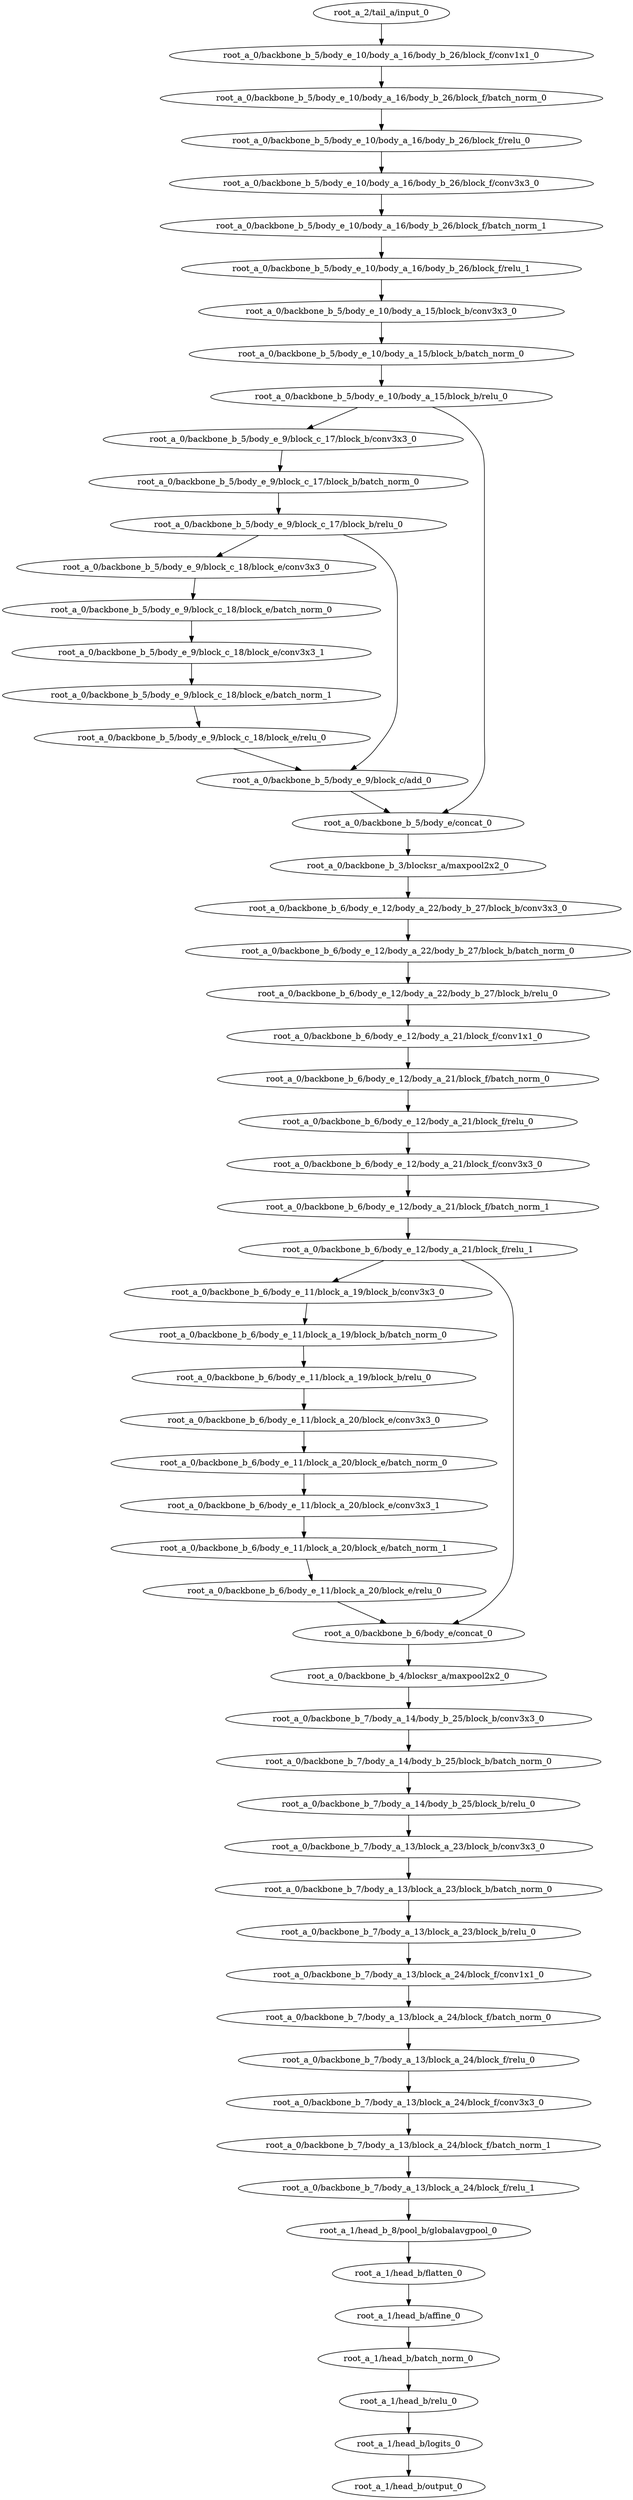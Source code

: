 digraph root_a {
	"root_a_2/tail_a/input_0"
	"root_a_0/backbone_b_5/body_e_10/body_a_16/body_b_26/block_f/conv1x1_0"
	"root_a_0/backbone_b_5/body_e_10/body_a_16/body_b_26/block_f/batch_norm_0"
	"root_a_0/backbone_b_5/body_e_10/body_a_16/body_b_26/block_f/relu_0"
	"root_a_0/backbone_b_5/body_e_10/body_a_16/body_b_26/block_f/conv3x3_0"
	"root_a_0/backbone_b_5/body_e_10/body_a_16/body_b_26/block_f/batch_norm_1"
	"root_a_0/backbone_b_5/body_e_10/body_a_16/body_b_26/block_f/relu_1"
	"root_a_0/backbone_b_5/body_e_10/body_a_15/block_b/conv3x3_0"
	"root_a_0/backbone_b_5/body_e_10/body_a_15/block_b/batch_norm_0"
	"root_a_0/backbone_b_5/body_e_10/body_a_15/block_b/relu_0"
	"root_a_0/backbone_b_5/body_e_9/block_c_17/block_b/conv3x3_0"
	"root_a_0/backbone_b_5/body_e_9/block_c_17/block_b/batch_norm_0"
	"root_a_0/backbone_b_5/body_e_9/block_c_17/block_b/relu_0"
	"root_a_0/backbone_b_5/body_e_9/block_c_18/block_e/conv3x3_0"
	"root_a_0/backbone_b_5/body_e_9/block_c_18/block_e/batch_norm_0"
	"root_a_0/backbone_b_5/body_e_9/block_c_18/block_e/conv3x3_1"
	"root_a_0/backbone_b_5/body_e_9/block_c_18/block_e/batch_norm_1"
	"root_a_0/backbone_b_5/body_e_9/block_c_18/block_e/relu_0"
	"root_a_0/backbone_b_5/body_e_9/block_c/add_0"
	"root_a_0/backbone_b_5/body_e/concat_0"
	"root_a_0/backbone_b_3/blocksr_a/maxpool2x2_0"
	"root_a_0/backbone_b_6/body_e_12/body_a_22/body_b_27/block_b/conv3x3_0"
	"root_a_0/backbone_b_6/body_e_12/body_a_22/body_b_27/block_b/batch_norm_0"
	"root_a_0/backbone_b_6/body_e_12/body_a_22/body_b_27/block_b/relu_0"
	"root_a_0/backbone_b_6/body_e_12/body_a_21/block_f/conv1x1_0"
	"root_a_0/backbone_b_6/body_e_12/body_a_21/block_f/batch_norm_0"
	"root_a_0/backbone_b_6/body_e_12/body_a_21/block_f/relu_0"
	"root_a_0/backbone_b_6/body_e_12/body_a_21/block_f/conv3x3_0"
	"root_a_0/backbone_b_6/body_e_12/body_a_21/block_f/batch_norm_1"
	"root_a_0/backbone_b_6/body_e_12/body_a_21/block_f/relu_1"
	"root_a_0/backbone_b_6/body_e_11/block_a_19/block_b/conv3x3_0"
	"root_a_0/backbone_b_6/body_e_11/block_a_19/block_b/batch_norm_0"
	"root_a_0/backbone_b_6/body_e_11/block_a_19/block_b/relu_0"
	"root_a_0/backbone_b_6/body_e_11/block_a_20/block_e/conv3x3_0"
	"root_a_0/backbone_b_6/body_e_11/block_a_20/block_e/batch_norm_0"
	"root_a_0/backbone_b_6/body_e_11/block_a_20/block_e/conv3x3_1"
	"root_a_0/backbone_b_6/body_e_11/block_a_20/block_e/batch_norm_1"
	"root_a_0/backbone_b_6/body_e_11/block_a_20/block_e/relu_0"
	"root_a_0/backbone_b_6/body_e/concat_0"
	"root_a_0/backbone_b_4/blocksr_a/maxpool2x2_0"
	"root_a_0/backbone_b_7/body_a_14/body_b_25/block_b/conv3x3_0"
	"root_a_0/backbone_b_7/body_a_14/body_b_25/block_b/batch_norm_0"
	"root_a_0/backbone_b_7/body_a_14/body_b_25/block_b/relu_0"
	"root_a_0/backbone_b_7/body_a_13/block_a_23/block_b/conv3x3_0"
	"root_a_0/backbone_b_7/body_a_13/block_a_23/block_b/batch_norm_0"
	"root_a_0/backbone_b_7/body_a_13/block_a_23/block_b/relu_0"
	"root_a_0/backbone_b_7/body_a_13/block_a_24/block_f/conv1x1_0"
	"root_a_0/backbone_b_7/body_a_13/block_a_24/block_f/batch_norm_0"
	"root_a_0/backbone_b_7/body_a_13/block_a_24/block_f/relu_0"
	"root_a_0/backbone_b_7/body_a_13/block_a_24/block_f/conv3x3_0"
	"root_a_0/backbone_b_7/body_a_13/block_a_24/block_f/batch_norm_1"
	"root_a_0/backbone_b_7/body_a_13/block_a_24/block_f/relu_1"
	"root_a_1/head_b_8/pool_b/globalavgpool_0"
	"root_a_1/head_b/flatten_0"
	"root_a_1/head_b/affine_0"
	"root_a_1/head_b/batch_norm_0"
	"root_a_1/head_b/relu_0"
	"root_a_1/head_b/logits_0"
	"root_a_1/head_b/output_0"

	"root_a_2/tail_a/input_0" -> "root_a_0/backbone_b_5/body_e_10/body_a_16/body_b_26/block_f/conv1x1_0"
	"root_a_0/backbone_b_5/body_e_10/body_a_16/body_b_26/block_f/conv1x1_0" -> "root_a_0/backbone_b_5/body_e_10/body_a_16/body_b_26/block_f/batch_norm_0"
	"root_a_0/backbone_b_5/body_e_10/body_a_16/body_b_26/block_f/batch_norm_0" -> "root_a_0/backbone_b_5/body_e_10/body_a_16/body_b_26/block_f/relu_0"
	"root_a_0/backbone_b_5/body_e_10/body_a_16/body_b_26/block_f/relu_0" -> "root_a_0/backbone_b_5/body_e_10/body_a_16/body_b_26/block_f/conv3x3_0"
	"root_a_0/backbone_b_5/body_e_10/body_a_16/body_b_26/block_f/conv3x3_0" -> "root_a_0/backbone_b_5/body_e_10/body_a_16/body_b_26/block_f/batch_norm_1"
	"root_a_0/backbone_b_5/body_e_10/body_a_16/body_b_26/block_f/batch_norm_1" -> "root_a_0/backbone_b_5/body_e_10/body_a_16/body_b_26/block_f/relu_1"
	"root_a_0/backbone_b_5/body_e_10/body_a_16/body_b_26/block_f/relu_1" -> "root_a_0/backbone_b_5/body_e_10/body_a_15/block_b/conv3x3_0"
	"root_a_0/backbone_b_5/body_e_10/body_a_15/block_b/conv3x3_0" -> "root_a_0/backbone_b_5/body_e_10/body_a_15/block_b/batch_norm_0"
	"root_a_0/backbone_b_5/body_e_10/body_a_15/block_b/batch_norm_0" -> "root_a_0/backbone_b_5/body_e_10/body_a_15/block_b/relu_0"
	"root_a_0/backbone_b_5/body_e_10/body_a_15/block_b/relu_0" -> "root_a_0/backbone_b_5/body_e_9/block_c_17/block_b/conv3x3_0"
	"root_a_0/backbone_b_5/body_e_9/block_c_17/block_b/conv3x3_0" -> "root_a_0/backbone_b_5/body_e_9/block_c_17/block_b/batch_norm_0"
	"root_a_0/backbone_b_5/body_e_9/block_c_17/block_b/batch_norm_0" -> "root_a_0/backbone_b_5/body_e_9/block_c_17/block_b/relu_0"
	"root_a_0/backbone_b_5/body_e_9/block_c_17/block_b/relu_0" -> "root_a_0/backbone_b_5/body_e_9/block_c_18/block_e/conv3x3_0"
	"root_a_0/backbone_b_5/body_e_9/block_c_18/block_e/conv3x3_0" -> "root_a_0/backbone_b_5/body_e_9/block_c_18/block_e/batch_norm_0"
	"root_a_0/backbone_b_5/body_e_9/block_c_18/block_e/batch_norm_0" -> "root_a_0/backbone_b_5/body_e_9/block_c_18/block_e/conv3x3_1"
	"root_a_0/backbone_b_5/body_e_9/block_c_18/block_e/conv3x3_1" -> "root_a_0/backbone_b_5/body_e_9/block_c_18/block_e/batch_norm_1"
	"root_a_0/backbone_b_5/body_e_9/block_c_18/block_e/batch_norm_1" -> "root_a_0/backbone_b_5/body_e_9/block_c_18/block_e/relu_0"
	"root_a_0/backbone_b_5/body_e_9/block_c_18/block_e/relu_0" -> "root_a_0/backbone_b_5/body_e_9/block_c/add_0"
	"root_a_0/backbone_b_5/body_e_9/block_c_17/block_b/relu_0" -> "root_a_0/backbone_b_5/body_e_9/block_c/add_0"
	"root_a_0/backbone_b_5/body_e_9/block_c/add_0" -> "root_a_0/backbone_b_5/body_e/concat_0"
	"root_a_0/backbone_b_5/body_e_10/body_a_15/block_b/relu_0" -> "root_a_0/backbone_b_5/body_e/concat_0"
	"root_a_0/backbone_b_5/body_e/concat_0" -> "root_a_0/backbone_b_3/blocksr_a/maxpool2x2_0"
	"root_a_0/backbone_b_3/blocksr_a/maxpool2x2_0" -> "root_a_0/backbone_b_6/body_e_12/body_a_22/body_b_27/block_b/conv3x3_0"
	"root_a_0/backbone_b_6/body_e_12/body_a_22/body_b_27/block_b/conv3x3_0" -> "root_a_0/backbone_b_6/body_e_12/body_a_22/body_b_27/block_b/batch_norm_0"
	"root_a_0/backbone_b_6/body_e_12/body_a_22/body_b_27/block_b/batch_norm_0" -> "root_a_0/backbone_b_6/body_e_12/body_a_22/body_b_27/block_b/relu_0"
	"root_a_0/backbone_b_6/body_e_12/body_a_22/body_b_27/block_b/relu_0" -> "root_a_0/backbone_b_6/body_e_12/body_a_21/block_f/conv1x1_0"
	"root_a_0/backbone_b_6/body_e_12/body_a_21/block_f/conv1x1_0" -> "root_a_0/backbone_b_6/body_e_12/body_a_21/block_f/batch_norm_0"
	"root_a_0/backbone_b_6/body_e_12/body_a_21/block_f/batch_norm_0" -> "root_a_0/backbone_b_6/body_e_12/body_a_21/block_f/relu_0"
	"root_a_0/backbone_b_6/body_e_12/body_a_21/block_f/relu_0" -> "root_a_0/backbone_b_6/body_e_12/body_a_21/block_f/conv3x3_0"
	"root_a_0/backbone_b_6/body_e_12/body_a_21/block_f/conv3x3_0" -> "root_a_0/backbone_b_6/body_e_12/body_a_21/block_f/batch_norm_1"
	"root_a_0/backbone_b_6/body_e_12/body_a_21/block_f/batch_norm_1" -> "root_a_0/backbone_b_6/body_e_12/body_a_21/block_f/relu_1"
	"root_a_0/backbone_b_6/body_e_12/body_a_21/block_f/relu_1" -> "root_a_0/backbone_b_6/body_e_11/block_a_19/block_b/conv3x3_0"
	"root_a_0/backbone_b_6/body_e_11/block_a_19/block_b/conv3x3_0" -> "root_a_0/backbone_b_6/body_e_11/block_a_19/block_b/batch_norm_0"
	"root_a_0/backbone_b_6/body_e_11/block_a_19/block_b/batch_norm_0" -> "root_a_0/backbone_b_6/body_e_11/block_a_19/block_b/relu_0"
	"root_a_0/backbone_b_6/body_e_11/block_a_19/block_b/relu_0" -> "root_a_0/backbone_b_6/body_e_11/block_a_20/block_e/conv3x3_0"
	"root_a_0/backbone_b_6/body_e_11/block_a_20/block_e/conv3x3_0" -> "root_a_0/backbone_b_6/body_e_11/block_a_20/block_e/batch_norm_0"
	"root_a_0/backbone_b_6/body_e_11/block_a_20/block_e/batch_norm_0" -> "root_a_0/backbone_b_6/body_e_11/block_a_20/block_e/conv3x3_1"
	"root_a_0/backbone_b_6/body_e_11/block_a_20/block_e/conv3x3_1" -> "root_a_0/backbone_b_6/body_e_11/block_a_20/block_e/batch_norm_1"
	"root_a_0/backbone_b_6/body_e_11/block_a_20/block_e/batch_norm_1" -> "root_a_0/backbone_b_6/body_e_11/block_a_20/block_e/relu_0"
	"root_a_0/backbone_b_6/body_e_11/block_a_20/block_e/relu_0" -> "root_a_0/backbone_b_6/body_e/concat_0"
	"root_a_0/backbone_b_6/body_e_12/body_a_21/block_f/relu_1" -> "root_a_0/backbone_b_6/body_e/concat_0"
	"root_a_0/backbone_b_6/body_e/concat_0" -> "root_a_0/backbone_b_4/blocksr_a/maxpool2x2_0"
	"root_a_0/backbone_b_4/blocksr_a/maxpool2x2_0" -> "root_a_0/backbone_b_7/body_a_14/body_b_25/block_b/conv3x3_0"
	"root_a_0/backbone_b_7/body_a_14/body_b_25/block_b/conv3x3_0" -> "root_a_0/backbone_b_7/body_a_14/body_b_25/block_b/batch_norm_0"
	"root_a_0/backbone_b_7/body_a_14/body_b_25/block_b/batch_norm_0" -> "root_a_0/backbone_b_7/body_a_14/body_b_25/block_b/relu_0"
	"root_a_0/backbone_b_7/body_a_14/body_b_25/block_b/relu_0" -> "root_a_0/backbone_b_7/body_a_13/block_a_23/block_b/conv3x3_0"
	"root_a_0/backbone_b_7/body_a_13/block_a_23/block_b/conv3x3_0" -> "root_a_0/backbone_b_7/body_a_13/block_a_23/block_b/batch_norm_0"
	"root_a_0/backbone_b_7/body_a_13/block_a_23/block_b/batch_norm_0" -> "root_a_0/backbone_b_7/body_a_13/block_a_23/block_b/relu_0"
	"root_a_0/backbone_b_7/body_a_13/block_a_23/block_b/relu_0" -> "root_a_0/backbone_b_7/body_a_13/block_a_24/block_f/conv1x1_0"
	"root_a_0/backbone_b_7/body_a_13/block_a_24/block_f/conv1x1_0" -> "root_a_0/backbone_b_7/body_a_13/block_a_24/block_f/batch_norm_0"
	"root_a_0/backbone_b_7/body_a_13/block_a_24/block_f/batch_norm_0" -> "root_a_0/backbone_b_7/body_a_13/block_a_24/block_f/relu_0"
	"root_a_0/backbone_b_7/body_a_13/block_a_24/block_f/relu_0" -> "root_a_0/backbone_b_7/body_a_13/block_a_24/block_f/conv3x3_0"
	"root_a_0/backbone_b_7/body_a_13/block_a_24/block_f/conv3x3_0" -> "root_a_0/backbone_b_7/body_a_13/block_a_24/block_f/batch_norm_1"
	"root_a_0/backbone_b_7/body_a_13/block_a_24/block_f/batch_norm_1" -> "root_a_0/backbone_b_7/body_a_13/block_a_24/block_f/relu_1"
	"root_a_0/backbone_b_7/body_a_13/block_a_24/block_f/relu_1" -> "root_a_1/head_b_8/pool_b/globalavgpool_0"
	"root_a_1/head_b_8/pool_b/globalavgpool_0" -> "root_a_1/head_b/flatten_0"
	"root_a_1/head_b/flatten_0" -> "root_a_1/head_b/affine_0"
	"root_a_1/head_b/affine_0" -> "root_a_1/head_b/batch_norm_0"
	"root_a_1/head_b/batch_norm_0" -> "root_a_1/head_b/relu_0"
	"root_a_1/head_b/relu_0" -> "root_a_1/head_b/logits_0"
	"root_a_1/head_b/logits_0" -> "root_a_1/head_b/output_0"

}